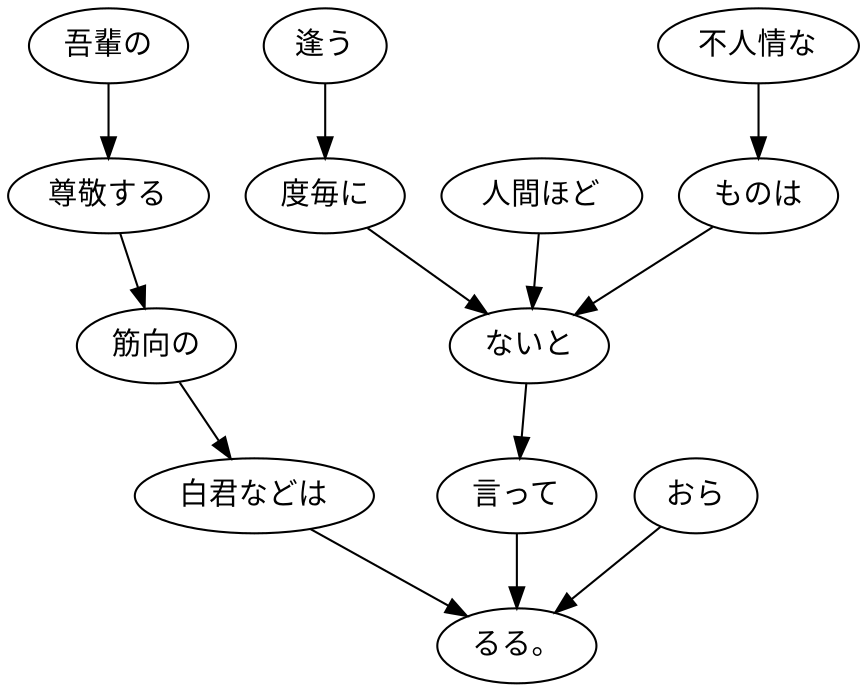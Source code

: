 digraph graph105 {
	node0 [label="吾輩の"];
	node1 [label="尊敬する"];
	node2 [label="筋向の"];
	node3 [label="白君などは"];
	node4 [label="逢う"];
	node5 [label="度毎に"];
	node6 [label="人間ほど"];
	node7 [label="不人情な"];
	node8 [label="ものは"];
	node9 [label="ないと"];
	node10 [label="言って"];
	node11 [label="おら"];
	node12 [label="るる。"];
	node0 -> node1;
	node1 -> node2;
	node2 -> node3;
	node3 -> node12;
	node4 -> node5;
	node5 -> node9;
	node6 -> node9;
	node7 -> node8;
	node8 -> node9;
	node9 -> node10;
	node10 -> node12;
	node11 -> node12;
}
